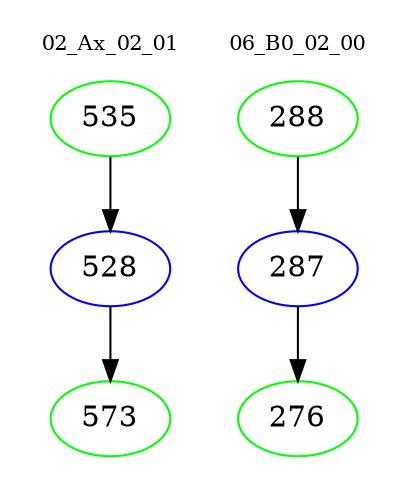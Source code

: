 digraph{
subgraph cluster_0 {
color = white
label = "02_Ax_02_01";
fontsize=10;
T0_535 [label="535", color="green"]
T0_535 -> T0_528 [color="black"]
T0_528 [label="528", color="blue"]
T0_528 -> T0_573 [color="black"]
T0_573 [label="573", color="green"]
}
subgraph cluster_1 {
color = white
label = "06_B0_02_00";
fontsize=10;
T1_288 [label="288", color="green"]
T1_288 -> T1_287 [color="black"]
T1_287 [label="287", color="blue"]
T1_287 -> T1_276 [color="black"]
T1_276 [label="276", color="green"]
}
}
